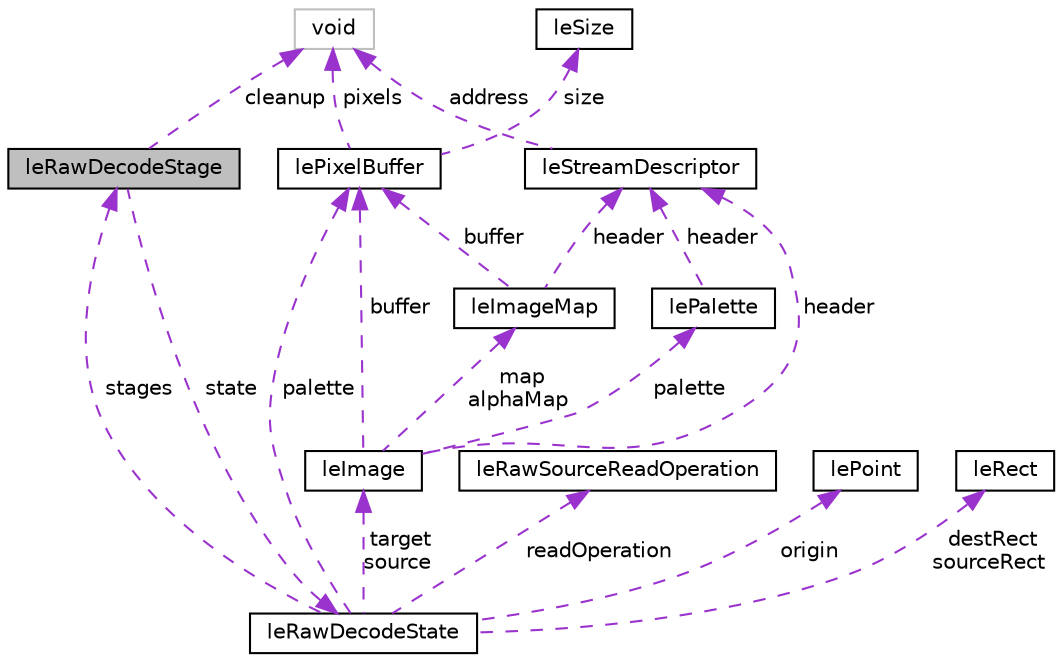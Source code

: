 digraph "leRawDecodeStage"
{
 // LATEX_PDF_SIZE
  edge [fontname="Helvetica",fontsize="10",labelfontname="Helvetica",labelfontsize="10"];
  node [fontname="Helvetica",fontsize="10",shape=record];
  Node1 [label="leRawDecodeStage",height=0.2,width=0.4,color="black", fillcolor="grey75", style="filled", fontcolor="black",tooltip=" "];
  Node2 -> Node1 [dir="back",color="darkorchid3",fontsize="10",style="dashed",label=" cleanup" ,fontname="Helvetica"];
  Node2 [label="void",height=0.2,width=0.4,color="grey75", fillcolor="white", style="filled",tooltip=" "];
  Node3 -> Node1 [dir="back",color="darkorchid3",fontsize="10",style="dashed",label=" state" ,fontname="Helvetica"];
  Node3 [label="leRawDecodeState",height=0.2,width=0.4,color="black", fillcolor="white", style="filled",URL="$structle_raw_decode_state.html",tooltip=" "];
  Node4 -> Node3 [dir="back",color="darkorchid3",fontsize="10",style="dashed",label=" palette" ,fontname="Helvetica"];
  Node4 [label="lePixelBuffer",height=0.2,width=0.4,color="black", fillcolor="white", style="filled",URL="$structle_pixel_buffer.html",tooltip=" "];
  Node2 -> Node4 [dir="back",color="darkorchid3",fontsize="10",style="dashed",label=" pixels" ,fontname="Helvetica"];
  Node5 -> Node4 [dir="back",color="darkorchid3",fontsize="10",style="dashed",label=" size" ,fontname="Helvetica"];
  Node5 [label="leSize",height=0.2,width=0.4,color="black", fillcolor="white", style="filled",URL="$structle_size.html",tooltip=" "];
  Node6 -> Node3 [dir="back",color="darkorchid3",fontsize="10",style="dashed",label=" target\nsource" ,fontname="Helvetica"];
  Node6 [label="leImage",height=0.2,width=0.4,color="black", fillcolor="white", style="filled",URL="$structle_image.html",tooltip=" "];
  Node4 -> Node6 [dir="back",color="darkorchid3",fontsize="10",style="dashed",label=" buffer" ,fontname="Helvetica"];
  Node7 -> Node6 [dir="back",color="darkorchid3",fontsize="10",style="dashed",label=" palette" ,fontname="Helvetica"];
  Node7 [label="lePalette",height=0.2,width=0.4,color="black", fillcolor="white", style="filled",URL="$structle_palette.html",tooltip=" "];
  Node8 -> Node7 [dir="back",color="darkorchid3",fontsize="10",style="dashed",label=" header" ,fontname="Helvetica"];
  Node8 [label="leStreamDescriptor",height=0.2,width=0.4,color="black", fillcolor="white", style="filled",URL="$structle_stream_descriptor.html",tooltip=" "];
  Node2 -> Node8 [dir="back",color="darkorchid3",fontsize="10",style="dashed",label=" address" ,fontname="Helvetica"];
  Node8 -> Node6 [dir="back",color="darkorchid3",fontsize="10",style="dashed",label=" header" ,fontname="Helvetica"];
  Node9 -> Node6 [dir="back",color="darkorchid3",fontsize="10",style="dashed",label=" map\nalphaMap" ,fontname="Helvetica"];
  Node9 [label="leImageMap",height=0.2,width=0.4,color="black", fillcolor="white", style="filled",URL="$structle_image_map.html",tooltip=" "];
  Node4 -> Node9 [dir="back",color="darkorchid3",fontsize="10",style="dashed",label=" buffer" ,fontname="Helvetica"];
  Node8 -> Node9 [dir="back",color="darkorchid3",fontsize="10",style="dashed",label=" header" ,fontname="Helvetica"];
  Node10 -> Node3 [dir="back",color="darkorchid3",fontsize="10",style="dashed",label=" readOperation" ,fontname="Helvetica"];
  Node10 [label="leRawSourceReadOperation",height=0.2,width=0.4,color="black", fillcolor="white", style="filled",URL="$structle_raw_source_read_operation.html",tooltip=" "];
  Node11 -> Node3 [dir="back",color="darkorchid3",fontsize="10",style="dashed",label=" origin" ,fontname="Helvetica"];
  Node11 [label="lePoint",height=0.2,width=0.4,color="black", fillcolor="white", style="filled",URL="$structle_point.html",tooltip=" "];
  Node12 -> Node3 [dir="back",color="darkorchid3",fontsize="10",style="dashed",label=" destRect\nsourceRect" ,fontname="Helvetica"];
  Node12 [label="leRect",height=0.2,width=0.4,color="black", fillcolor="white", style="filled",URL="$structle_rect.html",tooltip=" "];
  Node1 -> Node3 [dir="back",color="darkorchid3",fontsize="10",style="dashed",label=" stages" ,fontname="Helvetica"];
}
